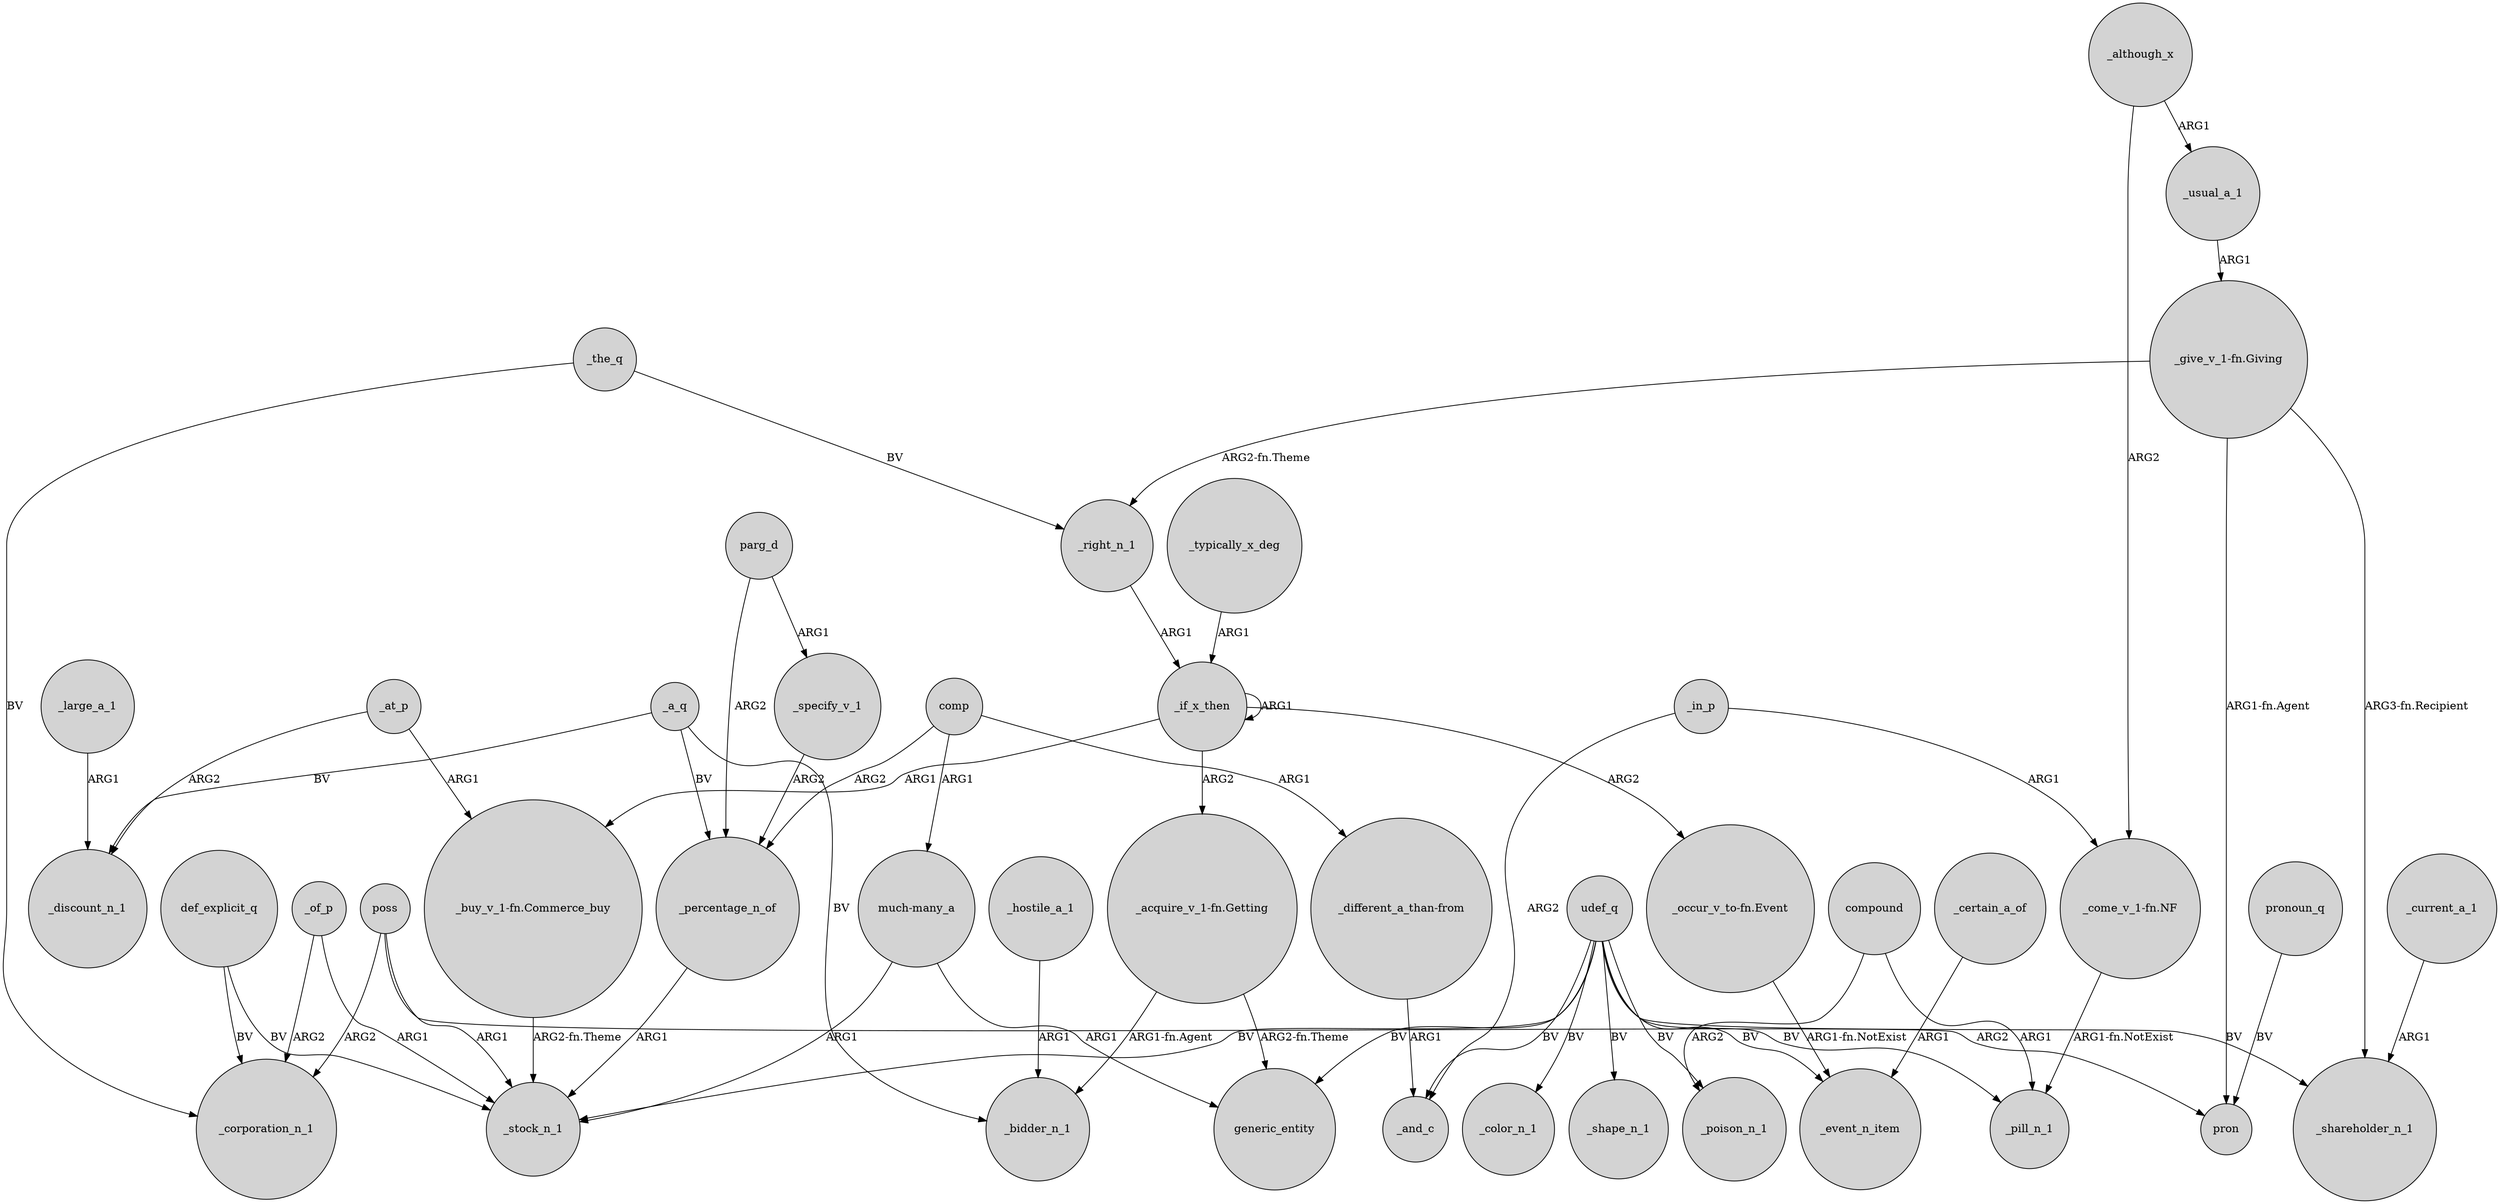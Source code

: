 digraph {
	node [shape=circle style=filled]
	"_different_a_than-from" -> _and_c [label=ARG1]
	_percentage_n_of -> _stock_n_1 [label=ARG1]
	compound -> _pill_n_1 [label=ARG1]
	_a_q -> _percentage_n_of [label=BV]
	"much-many_a" -> _stock_n_1 [label=ARG1]
	udef_q -> generic_entity [label=BV]
	poss -> pron [label=ARG2]
	_at_p -> "_buy_v_1-fn.Commerce_buy" [label=ARG1]
	_if_x_then -> "_buy_v_1-fn.Commerce_buy" [label=ARG1]
	"_acquire_v_1-fn.Getting" -> _bidder_n_1 [label="ARG1-fn.Agent"]
	"much-many_a" -> generic_entity [label=ARG1]
	_usual_a_1 -> "_give_v_1-fn.Giving" [label=ARG1]
	_the_q -> _corporation_n_1 [label=BV]
	poss -> _stock_n_1 [label=ARG1]
	poss -> _corporation_n_1 [label=ARG2]
	_typically_x_deg -> _if_x_then [label=ARG1]
	udef_q -> _color_n_1 [label=BV]
	parg_d -> _specify_v_1 [label=ARG1]
	def_explicit_q -> _stock_n_1 [label=BV]
	udef_q -> _shareholder_n_1 [label=BV]
	udef_q -> _poison_n_1 [label=BV]
	"_give_v_1-fn.Giving" -> pron [label="ARG1-fn.Agent"]
	_specify_v_1 -> _percentage_n_of [label=ARG2]
	udef_q -> _pill_n_1 [label=BV]
	_current_a_1 -> _shareholder_n_1 [label=ARG1]
	"_give_v_1-fn.Giving" -> _right_n_1 [label="ARG2-fn.Theme"]
	_of_p -> _corporation_n_1 [label=ARG2]
	comp -> _percentage_n_of [label=ARG2]
	pronoun_q -> pron [label=BV]
	_of_p -> _stock_n_1 [label=ARG1]
	"_give_v_1-fn.Giving" -> _shareholder_n_1 [label="ARG3-fn.Recipient"]
	udef_q -> _stock_n_1 [label=BV]
	def_explicit_q -> _corporation_n_1 [label=BV]
	comp -> "much-many_a" [label=ARG1]
	_at_p -> _discount_n_1 [label=ARG2]
	_hostile_a_1 -> _bidder_n_1 [label=ARG1]
	_large_a_1 -> _discount_n_1 [label=ARG1]
	comp -> "_different_a_than-from" [label=ARG1]
	compound -> _poison_n_1 [label=ARG2]
	"_occur_v_to-fn.Event" -> _event_n_item [label="ARG1-fn.NotExist"]
	_if_x_then -> _if_x_then [label=ARG1]
	parg_d -> _percentage_n_of [label=ARG2]
	"_acquire_v_1-fn.Getting" -> generic_entity [label="ARG2-fn.Theme"]
	_although_x -> _usual_a_1 [label=ARG1]
	_right_n_1 -> _if_x_then [label=ARG1]
	_a_q -> _discount_n_1 [label=BV]
	_in_p -> "_come_v_1-fn.NF" [label=ARG1]
	_the_q -> _right_n_1 [label=BV]
	_certain_a_of -> _event_n_item [label=ARG1]
	_a_q -> _bidder_n_1 [label=BV]
	udef_q -> _shape_n_1 [label=BV]
	udef_q -> _and_c [label=BV]
	_although_x -> "_come_v_1-fn.NF" [label=ARG2]
	"_come_v_1-fn.NF" -> _pill_n_1 [label="ARG1-fn.NotExist"]
	_in_p -> _and_c [label=ARG2]
	"_buy_v_1-fn.Commerce_buy" -> _stock_n_1 [label="ARG2-fn.Theme"]
	udef_q -> _event_n_item [label=BV]
	_if_x_then -> "_occur_v_to-fn.Event" [label=ARG2]
	_if_x_then -> "_acquire_v_1-fn.Getting" [label=ARG2]
}

